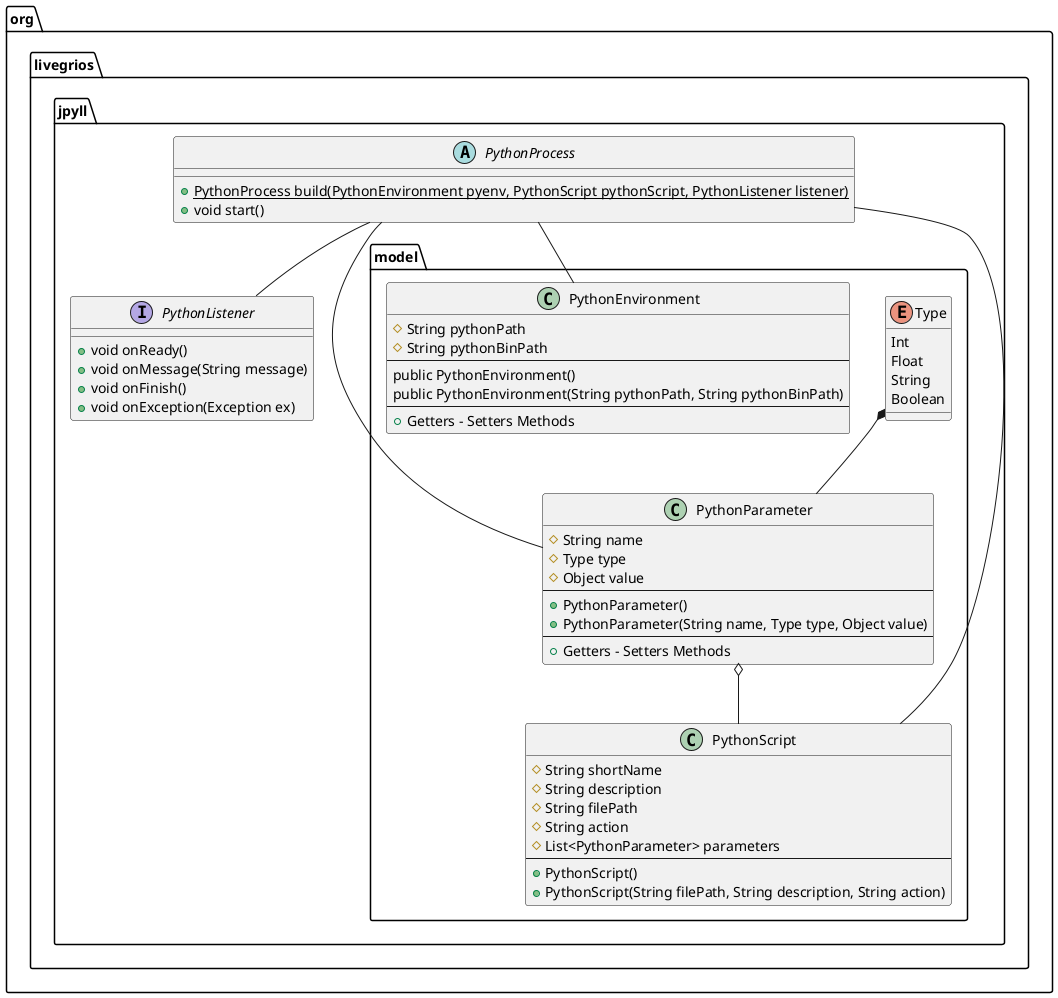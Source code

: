 @startuml
    enum org.livegrios.jpyll.model.Type
    {
        Int
        Float
        String
        Boolean
    }

    class org.livegrios.jpyll.model.PythonParameter
    {
        # String name
        # Type type
        # Object value
        --
        + PythonParameter()
        + PythonParameter(String name, Type type, Object value)
        --
        + Getters - Setters Methods
    }
    
    class org.livegrios.jpyll.model.PythonScript
    {
        # String shortName
        # String description
        # String filePath
        # String action
        # List<PythonParameter> parameters
        --
        + PythonScript()
        + PythonScript(String filePath, String description, String action)
    }

    class org.livegrios.jpyll.model.PythonEnvironment
    {
        # String pythonPath
        # String pythonBinPath
        --
        public PythonEnvironment()
        public PythonEnvironment(String pythonPath, String pythonBinPath)
        --
        + Getters - Setters Methods
    }

    interface org.livegrios.jpyll.PythonListener
    {
        + void onReady()
        + void onMessage(String message)
        + void onFinish() 
        + void onException(Exception ex)
    }

    abstract class org.livegrios.jpyll.PythonProcess
    {
        + {static} PythonProcess build(PythonEnvironment pyenv, PythonScript pythonScript, PythonListener listener)
        + void start()
    }

    Type *-- PythonParameter
    PythonParameter o-- PythonScript
    PythonProcess -- PythonListener
    PythonProcess -- PythonEnvironment
    PythonProcess -- PythonScript
    PythonProcess -- PythonParameter
    
@enduml